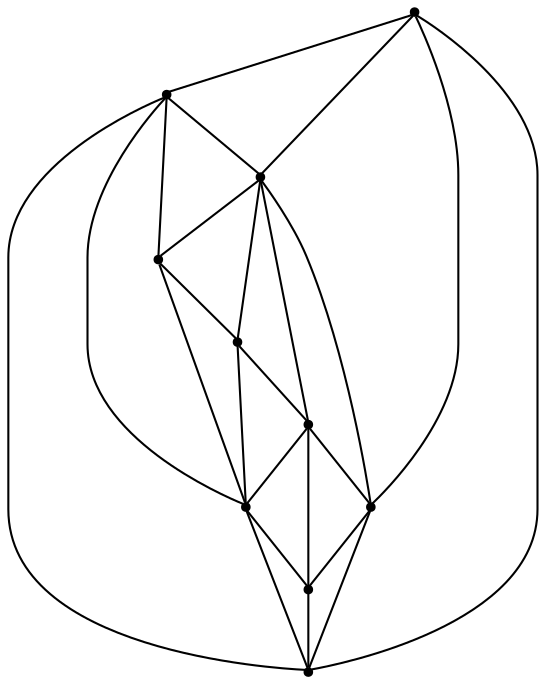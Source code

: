 graph {
  node [shape=point,comment="{\"directed\":false,\"doi\":\"10.1007/978-3-662-45803-7_25\",\"figure\":\"1 (6)\"}"]

  v0 [pos="1596.058019883209,1774.3775299366218"]
  v1 [pos="1260.3158863703807,1774.3775299366218"]
  v2 [pos="1526.9342221544766,1825.6751960300128"]
  v3 [pos="1487.4348182749764,1928.278924947933"]
  v4 [pos="1398.5624320292482,1808.5746169514262"]
  v5 [pos="1428.1838037310044,1996.6772973431102"]
  v6 [pos="1428.1838037310044,1894.077766790759"]
  v7 [pos="1428.1869531267948,2065.079740880657"]
  v8 [pos="1309.69004578352,1791.4781090152087"]
  v9 [pos="1368.936861133105,1928.278924947933"]

  v0 -- v1 [id="-1",pos="1596.058019883209,1774.3775299366218 1260.3158863703807,1774.3775299366218 1260.3158863703807,1774.3775299366218 1260.3158863703807,1774.3775299366218"]
  v1 -- v7 [id="-2",pos="1260.3158863703807,1774.3775299366218 1428.1869531267948,2065.079740880657 1428.1869531267948,2065.079740880657 1428.1869531267948,2065.079740880657"]
  v8 -- v9 [id="-3",pos="1309.69004578352,1791.4781090152087 1368.936861133105,1928.278924947933 1368.936861133105,1928.278924947933 1368.936861133105,1928.278924947933"]
  v8 -- v0 [id="-4",pos="1309.69004578352,1791.4781090152087 1596.058019883209,1774.3775299366218 1596.058019883209,1774.3775299366218 1596.058019883209,1774.3775299366218"]
  v8 -- v1 [id="-5",pos="1309.69004578352,1791.4781090152087 1260.3158863703807,1774.3775299366218 1260.3158863703807,1774.3775299366218 1260.3158863703807,1774.3775299366218"]
  v9 -- v6 [id="-6",pos="1368.936861133105,1928.278924947933 1428.1838037310044,1894.077766790759 1428.1838037310044,1894.077766790759 1428.1838037310044,1894.077766790759"]
  v9 -- v1 [id="-7",pos="1368.936861133105,1928.278924947933 1260.3158863703807,1774.3775299366218 1260.3158863703807,1774.3775299366218 1260.3158863703807,1774.3775299366218"]
  v9 -- v7 [id="-8",pos="1368.936861133105,1928.278924947933 1428.1869531267948,2065.079740880657 1428.1869531267948,2065.079740880657 1428.1869531267948,2065.079740880657"]
  v4 -- v6 [id="-9",pos="1398.5624320292482,1808.5746169514262 1428.1838037310044,1894.077766790759 1428.1838037310044,1894.077766790759 1428.1838037310044,1894.077766790759"]
  v4 -- v0 [id="-10",pos="1398.5624320292482,1808.5746169514262 1596.058019883209,1774.3775299366218 1596.058019883209,1774.3775299366218 1596.058019883209,1774.3775299366218"]
  v4 -- v8 [id="-11",pos="1398.5624320292482,1808.5746169514262 1309.69004578352,1791.4781090152087 1309.69004578352,1791.4781090152087 1309.69004578352,1791.4781090152087"]
  v7 -- v0 [id="-12",pos="1428.1869531267948,2065.079740880657 1596.058019883209,1774.3775299366218 1596.058019883209,1774.3775299366218 1596.058019883209,1774.3775299366218"]
  v5 -- v3 [id="-13",pos="1428.1838037310044,1996.6772973431102 1487.4348182749764,1928.278924947933 1487.4348182749764,1928.278924947933 1487.4348182749764,1928.278924947933"]
  v5 -- v9 [id="-14",pos="1428.1838037310044,1996.6772973431102 1368.936861133105,1928.278924947933 1368.936861133105,1928.278924947933 1368.936861133105,1928.278924947933"]
  v5 -- v7 [id="-15",pos="1428.1838037310044,1996.6772973431102 1428.1869531267948,2065.079740880657 1428.1869531267948,2065.079740880657 1428.1869531267948,2065.079740880657"]
  v5 -- v6 [id="-16",pos="1428.1838037310044,1996.6772973431102 1428.1838037310044,1894.077766790759 1428.1838037310044,1894.077766790759 1428.1838037310044,1894.077766790759"]
  v6 -- v2 [id="-17",pos="1428.1838037310044,1894.077766790759 1526.9342221544766,1825.6751960300128 1526.9342221544766,1825.6751960300128 1526.9342221544766,1825.6751960300128"]
  v6 -- v8 [id="-18",pos="1428.1838037310044,1894.077766790759 1309.69004578352,1791.4781090152087 1309.69004578352,1791.4781090152087 1309.69004578352,1791.4781090152087"]
  v3 -- v7 [id="-20",pos="1487.4348182749764,1928.278924947933 1428.1869531267948,2065.079740880657 1428.1869531267948,2065.079740880657 1428.1869531267948,2065.079740880657"]
  v3 -- v6 [id="-21",pos="1487.4348182749764,1928.278924947933 1428.1838037310044,1894.077766790759 1428.1838037310044,1894.077766790759 1428.1838037310044,1894.077766790759"]
  v3 -- v0 [id="-23",pos="1487.4348182749764,1928.278924947933 1596.058019883209,1774.3775299366218 1596.058019883209,1774.3775299366218 1596.058019883209,1774.3775299366218"]
  v2 -- v0 [id="-24",pos="1526.9342221544766,1825.6751960300128 1596.058019883209,1774.3775299366218 1596.058019883209,1774.3775299366218 1596.058019883209,1774.3775299366218"]
  v2 -- v4 [id="-25",pos="1526.9342221544766,1825.6751960300128 1398.5624320292482,1808.5746169514262 1398.5624320292482,1808.5746169514262 1398.5624320292482,1808.5746169514262"]
  v2 -- v3 [id="-26",pos="1526.9342221544766,1825.6751960300128 1487.4348182749764,1928.278924947933 1487.4348182749764,1928.278924947933 1487.4348182749764,1928.278924947933"]
}